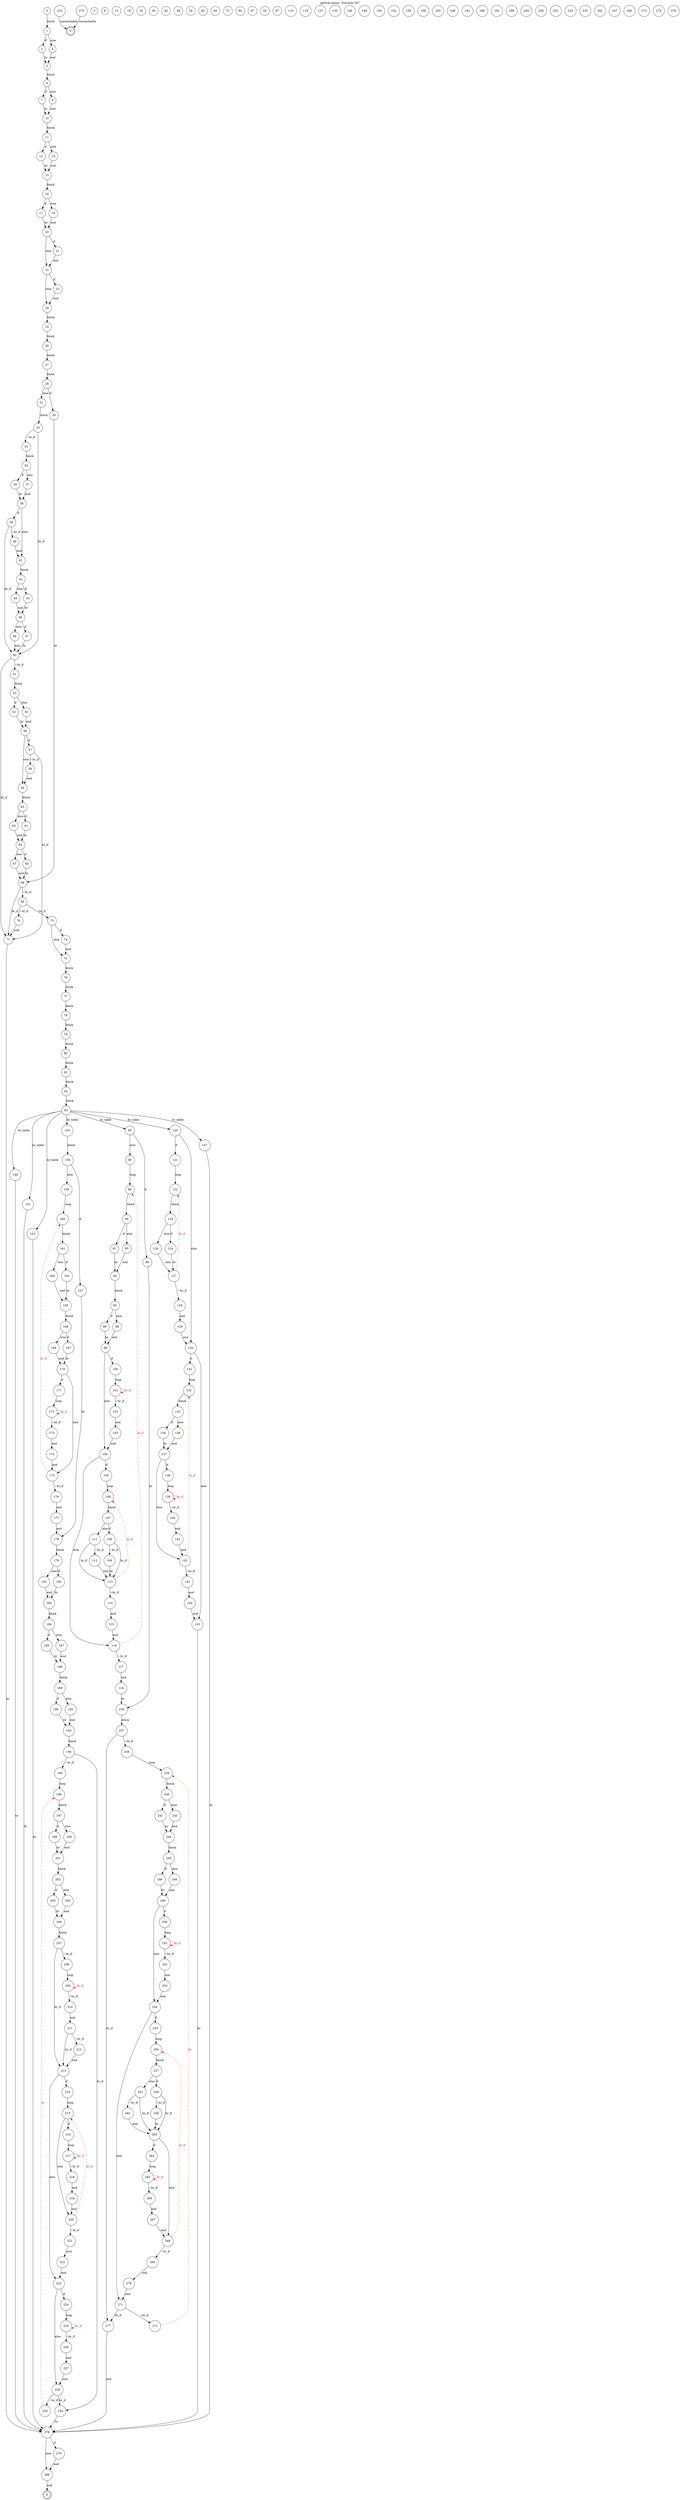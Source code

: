 digraph finite_state_machine {
    label = "gifsicle.wasm - function 207"
    labelloc =  t
    labelfontsize = 16
    labelfontcolor = black
    labelfontname = "Helvetica"
    node [shape = doublecircle]; E U ;
node [shape=circle, fontcolor=black, style="", label="0"]0
node [shape=circle, fontcolor=black, style="", label="1"]1
node [shape=circle, fontcolor=black, style="", label="2"]2
node [shape=circle, fontcolor=black, style="", label="3"]3
node [shape=circle, fontcolor=black, style="", label="4"]4
node [shape=circle, fontcolor=black, style="", label="5"]5
node [shape=circle, fontcolor=black, style="", label="6"]6
node [shape=circle, fontcolor=black, style="", label="7"]7
node [shape=circle, fontcolor=black, style="", label="8"]8
node [shape=circle, fontcolor=black, style="", label="9"]9
node [shape=circle, fontcolor=black, style="", label="10"]10
node [shape=circle, fontcolor=black, style="", label="11"]11
node [shape=circle, fontcolor=black, style="", label="12"]12
node [shape=circle, fontcolor=black, style="", label="13"]13
node [shape=circle, fontcolor=black, style="", label="14"]14
node [shape=circle, fontcolor=black, style="", label="15"]15
node [shape=circle, fontcolor=black, style="", label="16"]16
node [shape=circle, fontcolor=black, style="", label="17"]17
node [shape=circle, fontcolor=black, style="", label="18"]18
node [shape=circle, fontcolor=black, style="", label="19"]19
node [shape=circle, fontcolor=black, style="", label="20"]20
node [shape=circle, fontcolor=black, style="", label="21"]21
node [shape=circle, fontcolor=black, style="", label="22"]22
node [shape=circle, fontcolor=black, style="", label="23"]23
node [shape=circle, fontcolor=black, style="", label="24"]24
node [shape=circle, fontcolor=black, style="", label="25"]25
node [shape=circle, fontcolor=black, style="", label="26"]26
node [shape=circle, fontcolor=black, style="", label="27"]27
node [shape=circle, fontcolor=black, style="", label="28"]28
node [shape=circle, fontcolor=black, style="", label="29"]29
node [shape=circle, fontcolor=black, style="", label="30"]30
node [shape=circle, fontcolor=black, style="", label="31"]31
node [shape=circle, fontcolor=black, style="", label="32"]32
node [shape=circle, fontcolor=black, style="", label="33"]33
node [shape=circle, fontcolor=black, style="", label="34"]34
node [shape=circle, fontcolor=black, style="", label="35"]35
node [shape=circle, fontcolor=black, style="", label="36"]36
node [shape=circle, fontcolor=black, style="", label="37"]37
node [shape=circle, fontcolor=black, style="", label="38"]38
node [shape=circle, fontcolor=black, style="", label="39"]39
node [shape=circle, fontcolor=black, style="", label="40"]40
node [shape=circle, fontcolor=black, style="", label="41"]41
node [shape=circle, fontcolor=black, style="", label="42"]42
node [shape=circle, fontcolor=black, style="", label="43"]43
node [shape=circle, fontcolor=black, style="", label="44"]44
node [shape=circle, fontcolor=black, style="", label="45"]45
node [shape=circle, fontcolor=black, style="", label="46"]46
node [shape=circle, fontcolor=black, style="", label="47"]47
node [shape=circle, fontcolor=black, style="", label="48"]48
node [shape=circle, fontcolor=black, style="", label="49"]49
node [shape=circle, fontcolor=black, style="", label="50"]50
node [shape=circle, fontcolor=black, style="", label="51"]51
node [shape=circle, fontcolor=black, style="", label="52"]52
node [shape=circle, fontcolor=black, style="", label="53"]53
node [shape=circle, fontcolor=black, style="", label="54"]54
node [shape=circle, fontcolor=black, style="", label="55"]55
node [shape=circle, fontcolor=black, style="", label="56"]56
node [shape=circle, fontcolor=black, style="", label="57"]57
node [shape=circle, fontcolor=black, style="", label="58"]58
node [shape=circle, fontcolor=black, style="", label="59"]59
node [shape=circle, fontcolor=black, style="", label="60"]60
node [shape=circle, fontcolor=black, style="", label="61"]61
node [shape=circle, fontcolor=black, style="", label="62"]62
node [shape=circle, fontcolor=black, style="", label="63"]63
node [shape=circle, fontcolor=black, style="", label="64"]64
node [shape=circle, fontcolor=black, style="", label="65"]65
node [shape=circle, fontcolor=black, style="", label="66"]66
node [shape=circle, fontcolor=black, style="", label="67"]67
node [shape=circle, fontcolor=black, style="", label="68"]68
node [shape=circle, fontcolor=black, style="", label="69"]69
node [shape=circle, fontcolor=black, style="", label="70"]70
node [shape=circle, fontcolor=black, style="", label="71"]71
node [shape=circle, fontcolor=black, style="", label="72"]72
node [shape=circle, fontcolor=black, style="", label="73"]73
node [shape=circle, fontcolor=black, style="", label="74"]74
node [shape=circle, fontcolor=black, style="", label="75"]75
node [shape=circle, fontcolor=black, style="", label="76"]76
node [shape=circle, fontcolor=black, style="", label="77"]77
node [shape=circle, fontcolor=black, style="", label="78"]78
node [shape=circle, fontcolor=black, style="", label="79"]79
node [shape=circle, fontcolor=black, style="", label="80"]80
node [shape=circle, fontcolor=black, style="", label="81"]81
node [shape=circle, fontcolor=black, style="", label="82"]82
node [shape=circle, fontcolor=black, style="", label="83"]83
node [shape=circle, fontcolor=black, style="", label="84"]84
node [shape=circle, fontcolor=black, style="", label="85"]85
node [shape=circle, fontcolor=black, style="", label="86"]86
node [shape=circle, fontcolor=black, style="", label="87"]87
node [shape=circle, fontcolor=black, style="", label="88"]88
node [shape=circle, fontcolor=black, style="", label="89"]89
node [shape=circle, fontcolor=black, style="", label="90"]90
node [shape=circle, fontcolor=black, style="", label="91"]91
node [shape=circle, fontcolor=black, style="", label="92"]92
node [shape=circle, fontcolor=black, style="", label="93"]93
node [shape=circle, fontcolor=black, style="", label="94"]94
node [shape=circle, fontcolor=black, style="", label="95"]95
node [shape=circle, fontcolor=black, style="", label="96"]96
node [shape=circle, fontcolor=black, style="", label="97"]97
node [shape=circle, fontcolor=black, style="", label="98"]98
node [shape=circle, fontcolor=black, style="", label="99"]99
node [shape=circle, fontcolor=black, style="", label="100"]100
node [shape=circle, fontcolor=black, style="", label="101"]101
node [shape=circle, fontcolor=black, style="", label="102"]102
node [shape=circle, fontcolor=black, style="", label="103"]103
node [shape=circle, fontcolor=black, style="", label="104"]104
node [shape=circle, fontcolor=black, style="", label="105"]105
node [shape=circle, fontcolor=black, style="", label="106"]106
node [shape=circle, fontcolor=black, style="", label="107"]107
node [shape=circle, fontcolor=black, style="", label="108"]108
node [shape=circle, fontcolor=black, style="", label="109"]109
node [shape=circle, fontcolor=black, style="", label="110"]110
node [shape=circle, fontcolor=black, style="", label="111"]111
node [shape=circle, fontcolor=black, style="", label="112"]112
node [shape=circle, fontcolor=black, style="", label="113"]113
node [shape=circle, fontcolor=black, style="", label="114"]114
node [shape=circle, fontcolor=black, style="", label="115"]115
node [shape=circle, fontcolor=black, style="", label="116"]116
node [shape=circle, fontcolor=black, style="", label="117"]117
node [shape=circle, fontcolor=black, style="", label="118"]118
node [shape=circle, fontcolor=black, style="", label="119"]119
node [shape=circle, fontcolor=black, style="", label="120"]120
node [shape=circle, fontcolor=black, style="", label="121"]121
node [shape=circle, fontcolor=black, style="", label="122"]122
node [shape=circle, fontcolor=black, style="", label="123"]123
node [shape=circle, fontcolor=black, style="", label="124"]124
node [shape=circle, fontcolor=black, style="", label="125"]125
node [shape=circle, fontcolor=black, style="", label="126"]126
node [shape=circle, fontcolor=black, style="", label="127"]127
node [shape=circle, fontcolor=black, style="", label="128"]128
node [shape=circle, fontcolor=black, style="", label="129"]129
node [shape=circle, fontcolor=black, style="", label="130"]130
node [shape=circle, fontcolor=black, style="", label="131"]131
node [shape=circle, fontcolor=black, style="", label="132"]132
node [shape=circle, fontcolor=black, style="", label="133"]133
node [shape=circle, fontcolor=black, style="", label="134"]134
node [shape=circle, fontcolor=black, style="", label="135"]135
node [shape=circle, fontcolor=black, style="", label="136"]136
node [shape=circle, fontcolor=black, style="", label="137"]137
node [shape=circle, fontcolor=black, style="", label="138"]138
node [shape=circle, fontcolor=black, style="", label="139"]139
node [shape=circle, fontcolor=black, style="", label="140"]140
node [shape=circle, fontcolor=black, style="", label="141"]141
node [shape=circle, fontcolor=black, style="", label="142"]142
node [shape=circle, fontcolor=black, style="", label="143"]143
node [shape=circle, fontcolor=black, style="", label="144"]144
node [shape=circle, fontcolor=black, style="", label="145"]145
node [shape=circle, fontcolor=black, style="", label="146"]146
node [shape=circle, fontcolor=black, style="", label="147"]147
node [shape=circle, fontcolor=black, style="", label="148"]148
node [shape=circle, fontcolor=black, style="", label="149"]149
node [shape=circle, fontcolor=black, style="", label="150"]150
node [shape=circle, fontcolor=black, style="", label="151"]151
node [shape=circle, fontcolor=black, style="", label="152"]152
node [shape=circle, fontcolor=black, style="", label="153"]153
node [shape=circle, fontcolor=black, style="", label="154"]154
node [shape=circle, fontcolor=black, style="", label="155"]155
node [shape=circle, fontcolor=black, style="", label="156"]156
node [shape=circle, fontcolor=black, style="", label="157"]157
node [shape=circle, fontcolor=black, style="", label="158"]158
node [shape=circle, fontcolor=black, style="", label="159"]159
node [shape=circle, fontcolor=black, style="", label="160"]160
node [shape=circle, fontcolor=black, style="", label="161"]161
node [shape=circle, fontcolor=black, style="", label="162"]162
node [shape=circle, fontcolor=black, style="", label="163"]163
node [shape=circle, fontcolor=black, style="", label="164"]164
node [shape=circle, fontcolor=black, style="", label="165"]165
node [shape=circle, fontcolor=black, style="", label="166"]166
node [shape=circle, fontcolor=black, style="", label="167"]167
node [shape=circle, fontcolor=black, style="", label="168"]168
node [shape=circle, fontcolor=black, style="", label="169"]169
node [shape=circle, fontcolor=black, style="", label="170"]170
node [shape=circle, fontcolor=black, style="", label="171"]171
node [shape=circle, fontcolor=black, style="", label="172"]172
node [shape=circle, fontcolor=black, style="", label="173"]173
node [shape=circle, fontcolor=black, style="", label="174"]174
node [shape=circle, fontcolor=black, style="", label="175"]175
node [shape=circle, fontcolor=black, style="", label="176"]176
node [shape=circle, fontcolor=black, style="", label="177"]177
node [shape=circle, fontcolor=black, style="", label="178"]178
node [shape=circle, fontcolor=black, style="", label="179"]179
node [shape=circle, fontcolor=black, style="", label="180"]180
node [shape=circle, fontcolor=black, style="", label="181"]181
node [shape=circle, fontcolor=black, style="", label="182"]182
node [shape=circle, fontcolor=black, style="", label="183"]183
node [shape=circle, fontcolor=black, style="", label="184"]184
node [shape=circle, fontcolor=black, style="", label="185"]185
node [shape=circle, fontcolor=black, style="", label="186"]186
node [shape=circle, fontcolor=black, style="", label="187"]187
node [shape=circle, fontcolor=black, style="", label="188"]188
node [shape=circle, fontcolor=black, style="", label="189"]189
node [shape=circle, fontcolor=black, style="", label="190"]190
node [shape=circle, fontcolor=black, style="", label="191"]191
node [shape=circle, fontcolor=black, style="", label="192"]192
node [shape=circle, fontcolor=black, style="", label="193"]193
node [shape=circle, fontcolor=black, style="", label="194"]194
node [shape=circle, fontcolor=black, style="", label="195"]195
node [shape=circle, fontcolor=black, style="", label="196"]196
node [shape=circle, fontcolor=black, style="", label="197"]197
node [shape=circle, fontcolor=black, style="", label="198"]198
node [shape=circle, fontcolor=black, style="", label="199"]199
node [shape=circle, fontcolor=black, style="", label="200"]200
node [shape=circle, fontcolor=black, style="", label="201"]201
node [shape=circle, fontcolor=black, style="", label="202"]202
node [shape=circle, fontcolor=black, style="", label="203"]203
node [shape=circle, fontcolor=black, style="", label="204"]204
node [shape=circle, fontcolor=black, style="", label="205"]205
node [shape=circle, fontcolor=black, style="", label="206"]206
node [shape=circle, fontcolor=black, style="", label="207"]207
node [shape=circle, fontcolor=black, style="", label="208"]208
node [shape=circle, fontcolor=black, style="", label="209"]209
node [shape=circle, fontcolor=black, style="", label="210"]210
node [shape=circle, fontcolor=black, style="", label="211"]211
node [shape=circle, fontcolor=black, style="", label="212"]212
node [shape=circle, fontcolor=black, style="", label="213"]213
node [shape=circle, fontcolor=black, style="", label="214"]214
node [shape=circle, fontcolor=black, style="", label="215"]215
node [shape=circle, fontcolor=black, style="", label="216"]216
node [shape=circle, fontcolor=black, style="", label="217"]217
node [shape=circle, fontcolor=black, style="", label="218"]218
node [shape=circle, fontcolor=black, style="", label="219"]219
node [shape=circle, fontcolor=black, style="", label="220"]220
node [shape=circle, fontcolor=black, style="", label="221"]221
node [shape=circle, fontcolor=black, style="", label="222"]222
node [shape=circle, fontcolor=black, style="", label="223"]223
node [shape=circle, fontcolor=black, style="", label="224"]224
node [shape=circle, fontcolor=black, style="", label="225"]225
node [shape=circle, fontcolor=black, style="", label="226"]226
node [shape=circle, fontcolor=black, style="", label="227"]227
node [shape=circle, fontcolor=black, style="", label="228"]228
node [shape=circle, fontcolor=black, style="", label="229"]229
node [shape=circle, fontcolor=black, style="", label="230"]230
node [shape=circle, fontcolor=black, style="", label="231"]231
node [shape=circle, fontcolor=black, style="", label="232"]232
node [shape=circle, fontcolor=black, style="", label="233"]233
node [shape=circle, fontcolor=black, style="", label="234"]234
node [shape=circle, fontcolor=black, style="", label="235"]235
node [shape=circle, fontcolor=black, style="", label="236"]236
node [shape=circle, fontcolor=black, style="", label="237"]237
node [shape=circle, fontcolor=black, style="", label="238"]238
node [shape=circle, fontcolor=black, style="", label="239"]239
node [shape=circle, fontcolor=black, style="", label="240"]240
node [shape=circle, fontcolor=black, style="", label="241"]241
node [shape=circle, fontcolor=black, style="", label="242"]242
node [shape=circle, fontcolor=black, style="", label="243"]243
node [shape=circle, fontcolor=black, style="", label="244"]244
node [shape=circle, fontcolor=black, style="", label="245"]245
node [shape=circle, fontcolor=black, style="", label="246"]246
node [shape=circle, fontcolor=black, style="", label="247"]247
node [shape=circle, fontcolor=black, style="", label="248"]248
node [shape=circle, fontcolor=black, style="", label="249"]249
node [shape=circle, fontcolor=black, style="", label="250"]250
node [shape=circle, fontcolor=black, style="", label="251"]251
node [shape=circle, fontcolor=black, style="", label="252"]252
node [shape=circle, fontcolor=black, style="", label="253"]253
node [shape=circle, fontcolor=black, style="", label="254"]254
node [shape=circle, fontcolor=black, style="", label="255"]255
node [shape=circle, fontcolor=black, style="", label="256"]256
node [shape=circle, fontcolor=black, style="", label="257"]257
node [shape=circle, fontcolor=black, style="", label="258"]258
node [shape=circle, fontcolor=black, style="", label="259"]259
node [shape=circle, fontcolor=black, style="", label="260"]260
node [shape=circle, fontcolor=black, style="", label="261"]261
node [shape=circle, fontcolor=black, style="", label="262"]262
node [shape=circle, fontcolor=black, style="", label="263"]263
node [shape=circle, fontcolor=black, style="", label="264"]264
node [shape=circle, fontcolor=black, style="", label="265"]265
node [shape=circle, fontcolor=black, style="", label="266"]266
node [shape=circle, fontcolor=black, style="", label="267"]267
node [shape=circle, fontcolor=black, style="", label="268"]268
node [shape=circle, fontcolor=black, style="", label="269"]269
node [shape=circle, fontcolor=black, style="", label="270"]270
node [shape=circle, fontcolor=black, style="", label="271"]271
node [shape=circle, fontcolor=black, style="", label="272"]272
node [shape=circle, fontcolor=black, style="", label="273"]273
node [shape=circle, fontcolor=black, style="", label="274"]274
node [shape=circle, fontcolor=black, style="", label="275"]275
node [shape=circle, fontcolor=black, style="", label="276"]276
node [shape=circle, fontcolor=black, style="", label="277"]277
node [shape=circle, fontcolor=black, style="", label="278"]278
node [shape=circle, fontcolor=black, style="", label="279"]279
node [shape=circle, fontcolor=black, style="", label="280"]280
node [shape=circle, fontcolor=black, style="", label="E"]E
node [shape=circle, fontcolor=black, style="", label="U"]U
    0 -> 1[label="block"];
    1 -> 2[label="if"];
    1 -> 4[label="else"];
    2 -> 5[label="br"];
    4 -> 5[label="end"];
    5 -> 6[label="block"];
    6 -> 7[label="if"];
    6 -> 9[label="else"];
    7 -> 10[label="br"];
    9 -> 10[label="end"];
    10 -> 11[label="block"];
    11 -> 12[label="if"];
    11 -> 14[label="else"];
    12 -> 15[label="br"];
    14 -> 15[label="end"];
    15 -> 16[label="block"];
    16 -> 17[label="if"];
    16 -> 19[label="else"];
    17 -> 20[label="br"];
    19 -> 20[label="end"];
    20 -> 21[label="if"];
    20 -> 22[label="else"];
    21 -> 22[label="end"];
    22 -> 23[label="if"];
    22 -> 24[label="else"];
    23 -> 24[label="end"];
    24 -> 25[label="block"];
    25 -> 26[label="block"];
    26 -> 27[label="block"];
    27 -> 28[label="block"];
    28 -> 29[label="if"];
    28 -> 31[label="else"];
    29 -> 68[label="br"];
    31 -> 32[label="block"];
    32 -> 33[label="~br_if"];
    32 -> 50[label="br_if"];
    33 -> 34[label="block"];
    34 -> 35[label="if"];
    34 -> 37[label="else"];
    35 -> 38[label="br"];
    37 -> 38[label="end"];
    38 -> 39[label="if"];
    38 -> 41[label="else"];
    39 -> 40[label="~br_if"];
    39 -> 50[label="br_if"];
    40 -> 41[label="end"];
    41 -> 42[label="block"];
    42 -> 43[label="if"];
    42 -> 45[label="else"];
    43 -> 46[label="br"];
    45 -> 46[label="end"];
    46 -> 47[label="if"];
    46 -> 49[label="else"];
    47 -> 50[label="br"];
    49 -> 50[label="end"];
    50 -> 51[label="~br_if"];
    50 -> 71[label="br_if"];
    51 -> 52[label="block"];
    52 -> 53[label="if"];
    52 -> 55[label="else"];
    53 -> 56[label="br"];
    55 -> 56[label="end"];
    56 -> 57[label="if"];
    56 -> 59[label="else"];
    57 -> 58[label="~br_if"];
    57 -> 71[label="br_if"];
    58 -> 59[label="end"];
    59 -> 60[label="block"];
    60 -> 61[label="if"];
    60 -> 63[label="else"];
    61 -> 64[label="br"];
    63 -> 64[label="end"];
    64 -> 65[label="if"];
    64 -> 67[label="else"];
    65 -> 68[label="br"];
    67 -> 68[label="end"];
    68 -> 69[label="~br_if"];
    68 -> 71[label="br_if"];
    69 -> 70[label="~br_if"];
    69 -> 73[label="br_if"];
    70 -> 71[label="end"];
    71 -> 278[label="br"];
    73 -> 74[label="if"];
    73 -> 75[label="else"];
    74 -> 75[label="end"];
    75 -> 76[label="block"];
    76 -> 77[label="block"];
    77 -> 78[label="block"];
    78 -> 79[label="block"];
    79 -> 80[label="block"];
    80 -> 81[label="block"];
    81 -> 82[label="block"];
    82 -> 83[label="block"];
    83 -> 155[label="br_table"];
    83 -> 85[label="br_table"];
    83 -> 153[label="br_table"];
    83 -> 151[label="br_table"];
    83 -> 149[label="br_table"];
    83 -> 147[label="br_table"];
    83 -> 120[label="br_table"];
    85 -> 86[label="if"];
    85 -> 88[label="else"];
    86 -> 236[label="br"];
    88 -> 89[label="loop"];
    89 -> 90[label="block"];
    90 -> 91[label="if"];
    90 -> 93[label="else"];
    91 -> 94[label="br"];
    93 -> 94[label="end"];
    94 -> 95[label="block"];
    95 -> 96[label="if"];
    95 -> 98[label="else"];
    96 -> 99[label="br"];
    98 -> 99[label="end"];
    99 -> 100[label="if"];
    99 -> 104[label="else"];
    100 -> 101[label="loop"];
    101 -> 102[label="~br_if"];
    101 -> 101[style="dashed" color="red" fontcolor="red" label="br_if"];
    102 -> 103[label="end"];
    103 -> 104[label="end"];
    104 -> 105[label="if"];
    104 -> 116[label="else"];
    105 -> 106[label="loop"];
    106 -> 107[label="block"];
    107 -> 108[label="if"];
    107 -> 111[label="else"];
    108 -> 109[label="~br_if"];
    108 -> 113[label="br_if"];
    109 -> 113[label="br"];
    111 -> 112[label="~br_if"];
    111 -> 113[label="br_if"];
    112 -> 113[label="end"];
    113 -> 114[label="~br_if"];
    113 -> 106[style="dashed" color="red" fontcolor="red" label="br_if"];
    114 -> 115[label="end"];
    115 -> 116[label="end"];
    116 -> 117[label="~br_if"];
    116 -> 89[style="dashed" color="red" fontcolor="red" label="br_if"];
    117 -> 118[label="end"];
    118 -> 236[label="br"];
    120 -> 121[label="if"];
    120 -> 130[label="else"];
    121 -> 122[label="loop"];
    122 -> 123[label="block"];
    123 -> 124[label="if"];
    123 -> 126[label="else"];
    124 -> 127[label="br"];
    126 -> 127[label="end"];
    127 -> 128[label="~br_if"];
    127 -> 122[style="dashed" color="red" fontcolor="red" label="br_if"];
    128 -> 129[label="end"];
    129 -> 130[label="end"];
    130 -> 131[label="if"];
    130 -> 145[label="else"];
    131 -> 132[label="loop"];
    132 -> 133[label="block"];
    133 -> 134[label="if"];
    133 -> 136[label="else"];
    134 -> 137[label="br"];
    136 -> 137[label="end"];
    137 -> 138[label="if"];
    137 -> 142[label="else"];
    138 -> 139[label="loop"];
    139 -> 140[label="~br_if"];
    139 -> 139[style="dashed" color="red" fontcolor="red" label="br_if"];
    140 -> 141[label="end"];
    141 -> 142[label="end"];
    142 -> 143[label="~br_if"];
    142 -> 132[style="dashed" color="red" fontcolor="red" label="br_if"];
    143 -> 144[label="end"];
    144 -> 145[label="end"];
    145 -> 278[label="br"];
    147 -> 278[label="br"];
    149 -> 278[label="br"];
    151 -> 278[label="br"];
    153 -> 278[label="br"];
    155 -> 156[label="block"];
    156 -> 157[label="if"];
    156 -> 159[label="else"];
    157 -> 178[label="br"];
    159 -> 160[label="loop"];
    160 -> 161[label="block"];
    161 -> 162[label="if"];
    161 -> 164[label="else"];
    162 -> 165[label="br"];
    164 -> 165[label="end"];
    165 -> 166[label="block"];
    166 -> 167[label="if"];
    166 -> 169[label="else"];
    167 -> 170[label="br"];
    169 -> 170[label="end"];
    170 -> 171[label="if"];
    170 -> 175[label="else"];
    171 -> 172[label="loop"];
    172 -> 173[label="~br_if"];
    172 -> 172[style="dashed" color="red" fontcolor="red" label="br_if"];
    173 -> 174[label="end"];
    174 -> 175[label="end"];
    175 -> 176[label="~br_if"];
    175 -> 160[style="dashed" color="red" fontcolor="red" label="br_if"];
    176 -> 177[label="end"];
    177 -> 178[label="end"];
    178 -> 179[label="block"];
    179 -> 180[label="if"];
    179 -> 182[label="else"];
    180 -> 183[label="br"];
    182 -> 183[label="end"];
    183 -> 184[label="block"];
    184 -> 185[label="if"];
    184 -> 187[label="else"];
    185 -> 188[label="br"];
    187 -> 188[label="end"];
    188 -> 189[label="block"];
    189 -> 190[label="if"];
    189 -> 192[label="else"];
    190 -> 193[label="br"];
    192 -> 193[label="end"];
    193 -> 194[label="block"];
    194 -> 195[label="~br_if"];
    194 -> 234[label="br_if"];
    195 -> 196[label="loop"];
    196 -> 197[label="block"];
    197 -> 198[label="if"];
    197 -> 200[label="else"];
    198 -> 201[label="br"];
    200 -> 201[label="end"];
    201 -> 202[label="block"];
    202 -> 203[label="if"];
    202 -> 205[label="else"];
    203 -> 206[label="br"];
    205 -> 206[label="end"];
    206 -> 207[label="block"];
    207 -> 208[label="~br_if"];
    207 -> 213[label="br_if"];
    208 -> 209[label="loop"];
    209 -> 210[label="~br_if"];
    209 -> 209[style="dashed" color="red" fontcolor="red" label="br_if"];
    210 -> 211[label="end"];
    211 -> 212[label="~br_if"];
    211 -> 213[label="br_if"];
    212 -> 213[label="end"];
    213 -> 214[label="if"];
    213 -> 223[label="else"];
    214 -> 215[label="loop"];
    215 -> 216[label="if"];
    215 -> 220[label="else"];
    216 -> 217[label="loop"];
    217 -> 218[label="~br_if"];
    217 -> 217[style="dashed" color="red" fontcolor="red" label="br_if"];
    218 -> 219[label="end"];
    219 -> 220[label="end"];
    220 -> 221[label="~br_if"];
    220 -> 215[style="dashed" color="red" fontcolor="red" label="br_if"];
    221 -> 222[label="end"];
    222 -> 223[label="end"];
    223 -> 224[label="if"];
    223 -> 228[label="else"];
    224 -> 225[label="loop"];
    225 -> 226[label="~br_if"];
    225 -> 225[style="dashed" color="red" fontcolor="red" label="br_if"];
    226 -> 227[label="end"];
    227 -> 228[label="end"];
    228 -> 229[label="~br_if"];
    228 -> 234[label="br_if"];
    229 -> 196[style="dashed" color="red" fontcolor="red" label="br"];
    232 -> U[label="unreachable"];
    234 -> 278[label="br"];
    236 -> 237[label="block"];
    237 -> 238[label="~br_if"];
    237 -> 277[label="br_if"];
    238 -> 239[label="loop"];
    239 -> 240[label="block"];
    240 -> 241[label="if"];
    240 -> 243[label="else"];
    241 -> 244[label="br"];
    243 -> 244[label="end"];
    244 -> 245[label="block"];
    245 -> 246[label="if"];
    245 -> 248[label="else"];
    246 -> 249[label="br"];
    248 -> 249[label="end"];
    249 -> 250[label="if"];
    249 -> 254[label="else"];
    250 -> 251[label="loop"];
    251 -> 252[label="~br_if"];
    251 -> 251[style="dashed" color="red" fontcolor="red" label="br_if"];
    252 -> 253[label="end"];
    253 -> 254[label="end"];
    254 -> 255[label="if"];
    254 -> 271[label="else"];
    255 -> 256[label="loop"];
    256 -> 257[label="block"];
    257 -> 258[label="if"];
    257 -> 261[label="else"];
    258 -> 259[label="~br_if"];
    258 -> 263[label="br_if"];
    259 -> 263[label="br"];
    261 -> 262[label="~br_if"];
    261 -> 263[label="br_if"];
    262 -> 263[label="end"];
    263 -> 264[label="if"];
    263 -> 268[label="else"];
    264 -> 265[label="loop"];
    265 -> 266[label="~br_if"];
    265 -> 265[style="dashed" color="red" fontcolor="red" label="br_if"];
    266 -> 267[label="end"];
    267 -> 268[label="end"];
    268 -> 269[label="~br_if"];
    268 -> 256[style="dashed" color="red" fontcolor="red" label="br_if"];
    269 -> 270[label="end"];
    270 -> 271[label="end"];
    271 -> 272[label="~br_if"];
    271 -> 277[label="br_if"];
    272 -> 239[style="dashed" color="red" fontcolor="red" label="br"];
    275 -> U[label="unreachable"];
    277 -> 278[label="end"];
    278 -> 279[label="if"];
    278 -> 280[label="else"];
    279 -> 280[label="end"];
    280 -> E[label="end"];
}
